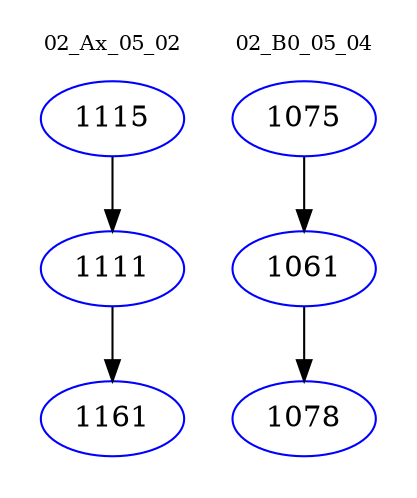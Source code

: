 digraph{
subgraph cluster_0 {
color = white
label = "02_Ax_05_02";
fontsize=10;
T0_1115 [label="1115", color="blue"]
T0_1115 -> T0_1111 [color="black"]
T0_1111 [label="1111", color="blue"]
T0_1111 -> T0_1161 [color="black"]
T0_1161 [label="1161", color="blue"]
}
subgraph cluster_1 {
color = white
label = "02_B0_05_04";
fontsize=10;
T1_1075 [label="1075", color="blue"]
T1_1075 -> T1_1061 [color="black"]
T1_1061 [label="1061", color="blue"]
T1_1061 -> T1_1078 [color="black"]
T1_1078 [label="1078", color="blue"]
}
}
